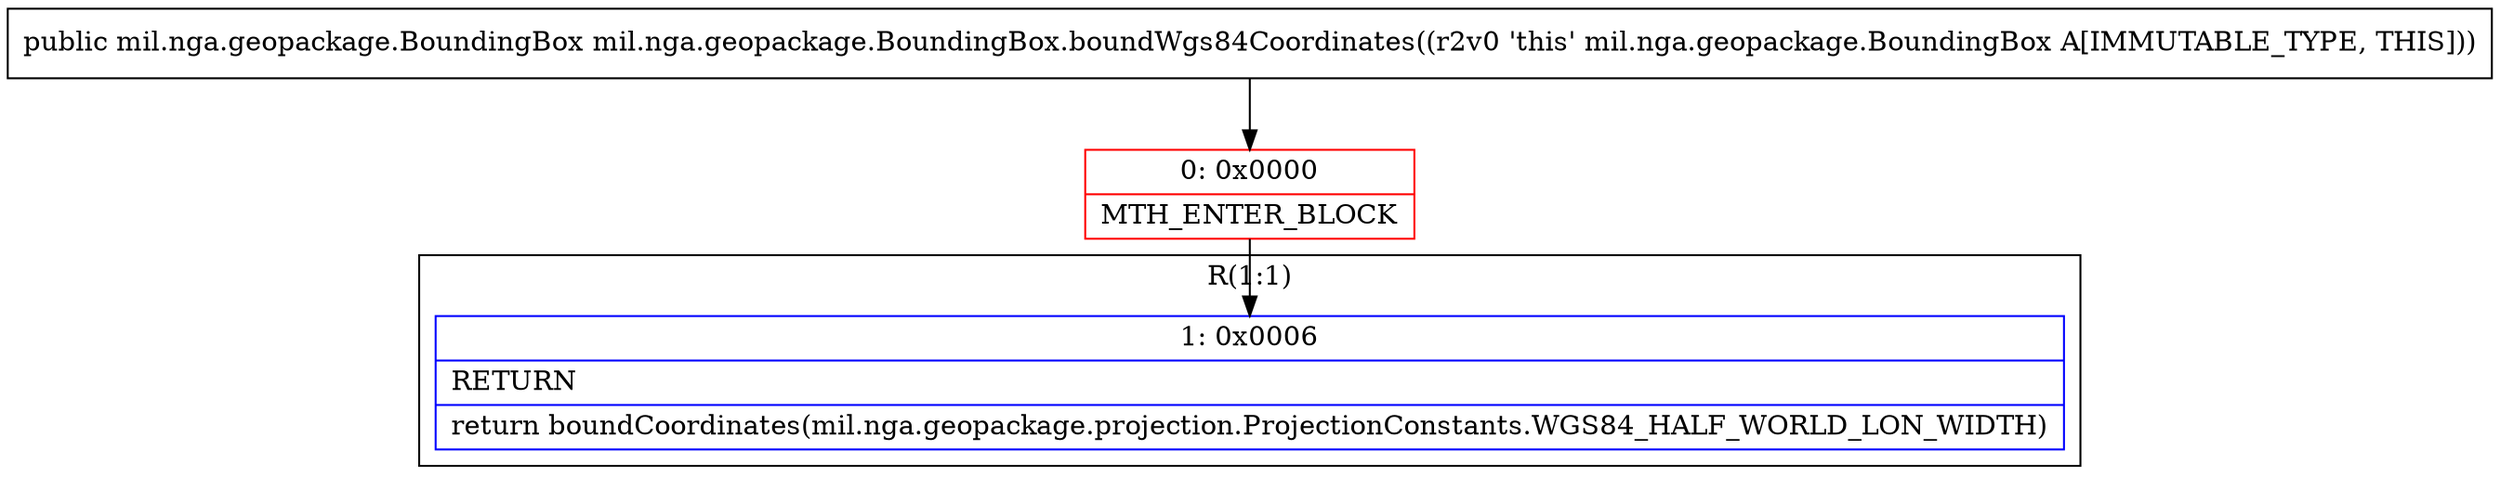 digraph "CFG formil.nga.geopackage.BoundingBox.boundWgs84Coordinates()Lmil\/nga\/geopackage\/BoundingBox;" {
subgraph cluster_Region_328425956 {
label = "R(1:1)";
node [shape=record,color=blue];
Node_1 [shape=record,label="{1\:\ 0x0006|RETURN\l|return boundCoordinates(mil.nga.geopackage.projection.ProjectionConstants.WGS84_HALF_WORLD_LON_WIDTH)\l}"];
}
Node_0 [shape=record,color=red,label="{0\:\ 0x0000|MTH_ENTER_BLOCK\l}"];
MethodNode[shape=record,label="{public mil.nga.geopackage.BoundingBox mil.nga.geopackage.BoundingBox.boundWgs84Coordinates((r2v0 'this' mil.nga.geopackage.BoundingBox A[IMMUTABLE_TYPE, THIS])) }"];
MethodNode -> Node_0;
Node_0 -> Node_1;
}

